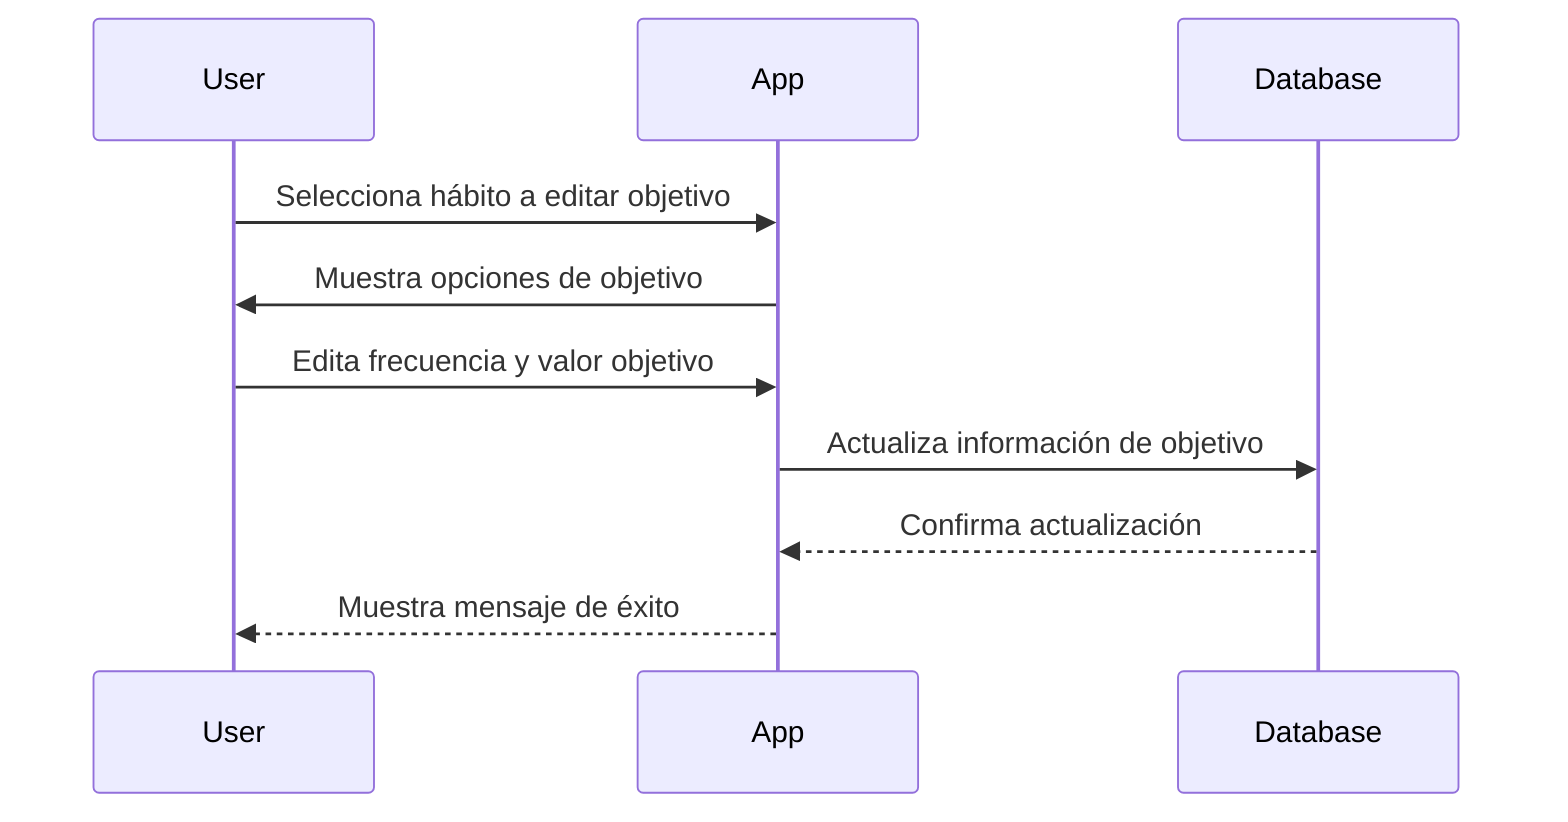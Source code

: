 sequenceDiagram
    participant User
    participant App
    User->>App: Selecciona hábito a editar objetivo
    App->>User: Muestra opciones de objetivo
    User->>App: Edita frecuencia y valor objetivo
    App->>Database: Actualiza información de objetivo
    Database-->>App: Confirma actualización
    App-->>User: Muestra mensaje de éxito